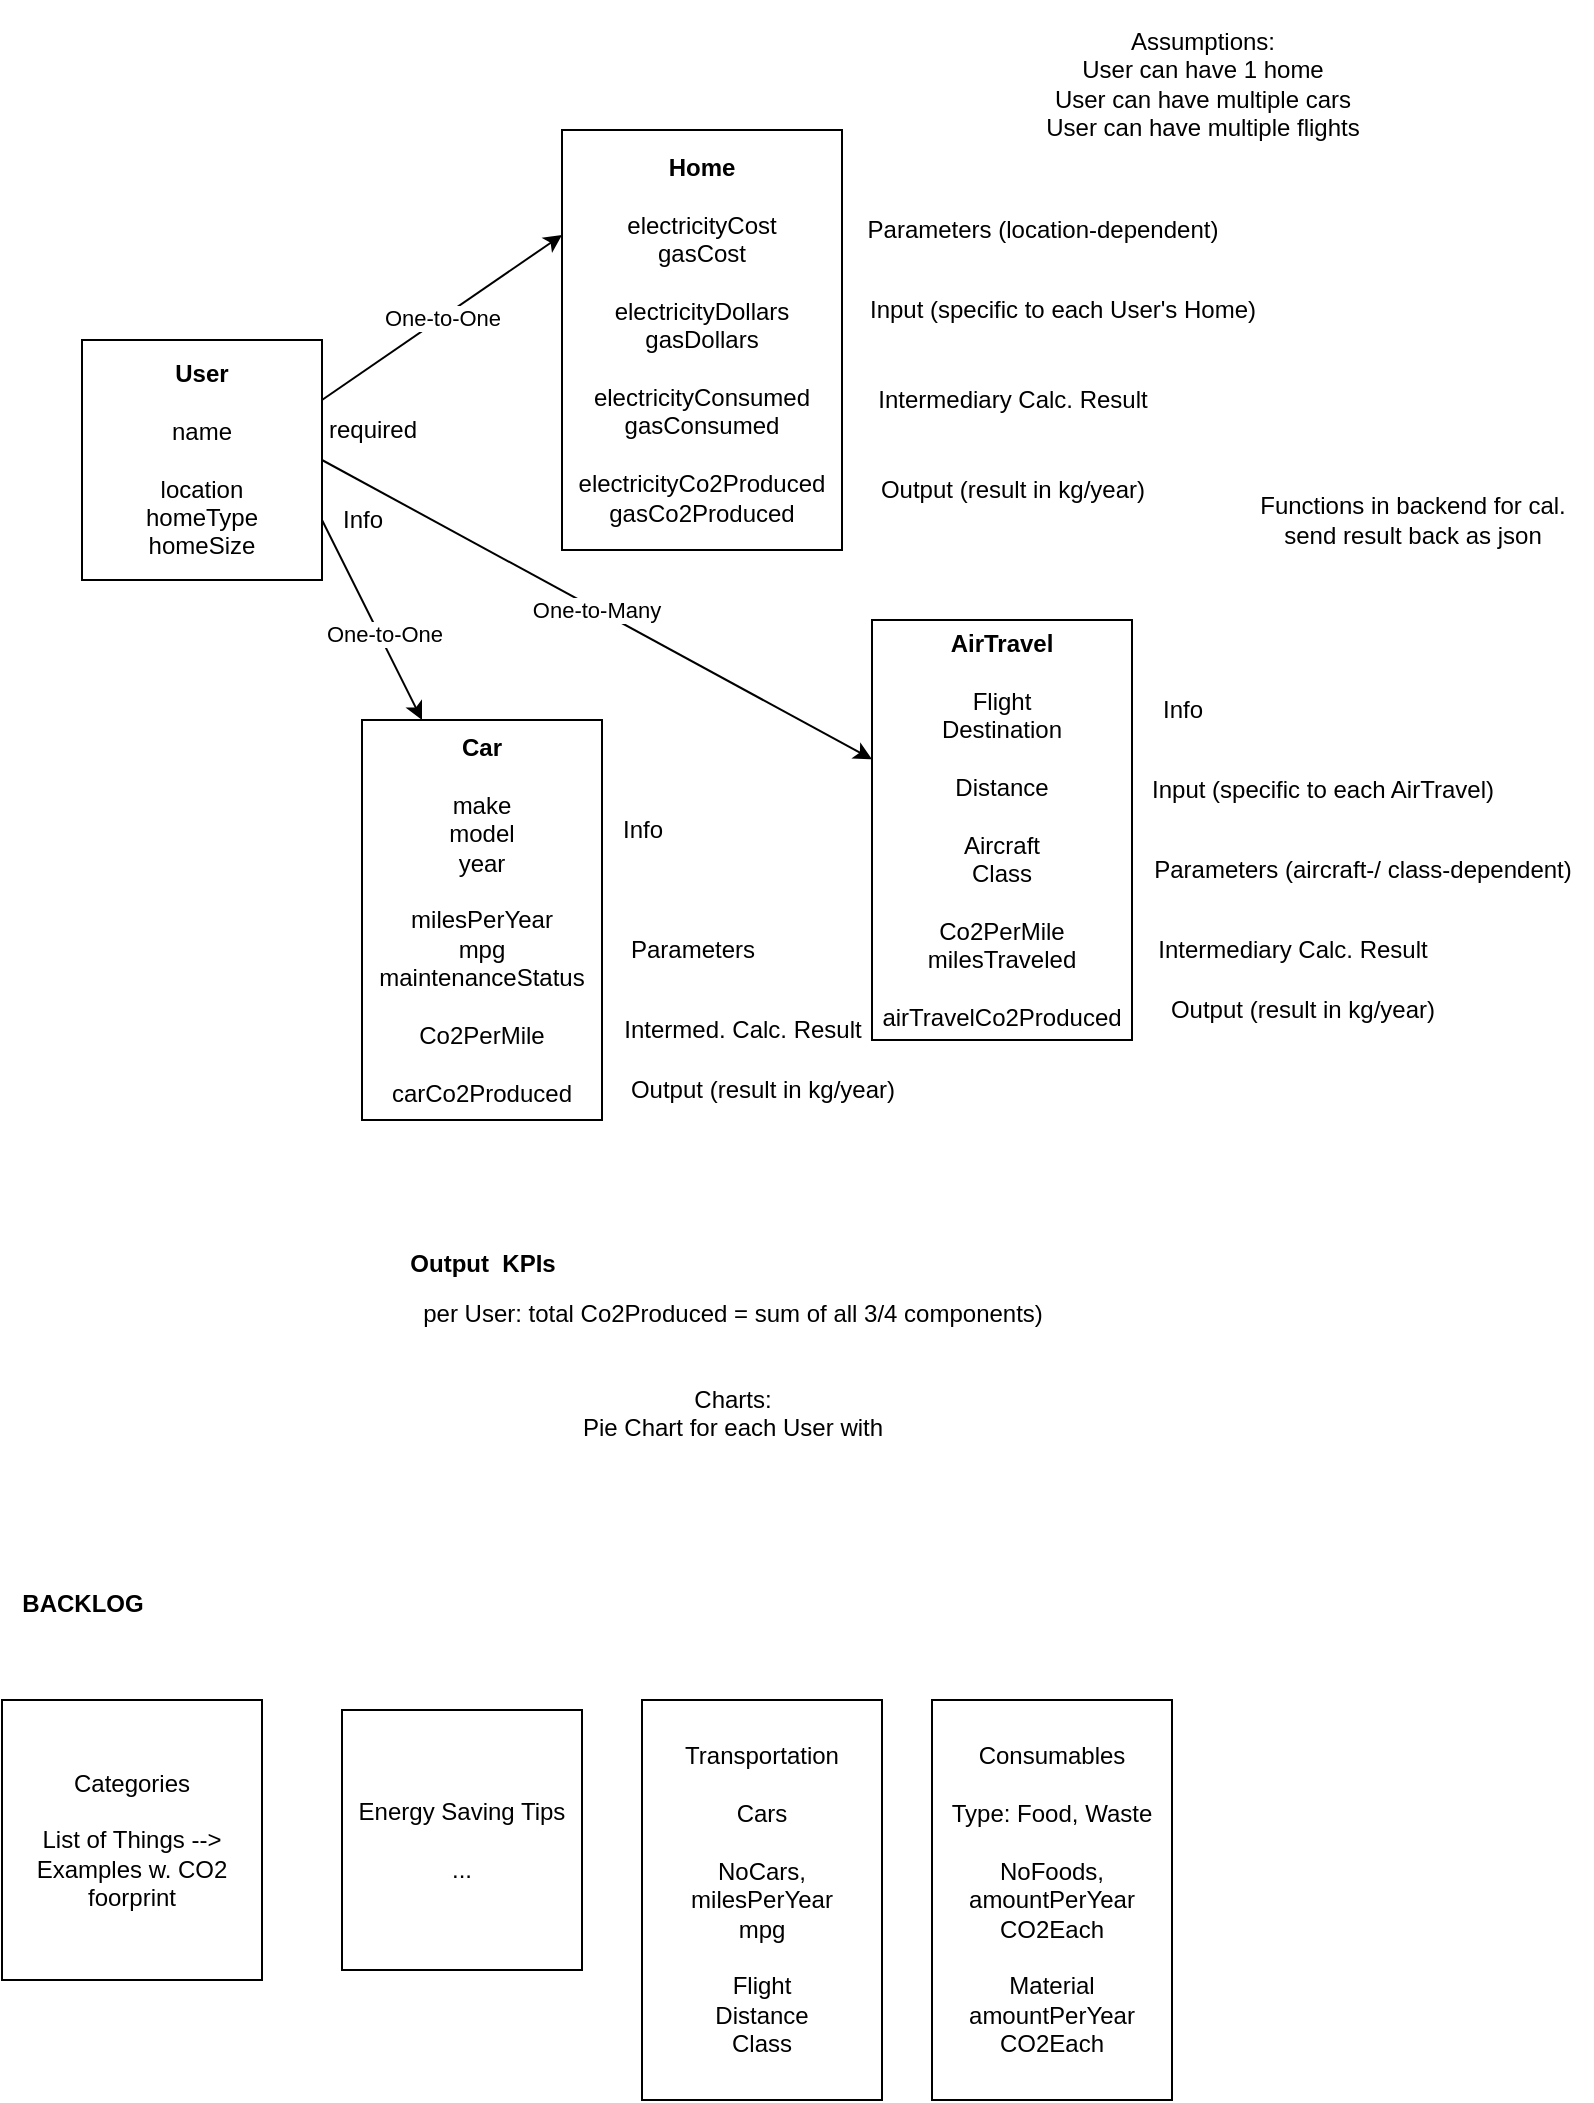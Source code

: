 <mxfile>
    <diagram id="IlFX4f9ja2N9C_9pvkQi" name="Page-1">
        <mxGraphModel dx="1001" dy="591" grid="1" gridSize="10" guides="1" tooltips="1" connect="1" arrows="1" fold="1" page="1" pageScale="1" pageWidth="850" pageHeight="1100" math="0" shadow="0">
            <root>
                <mxCell id="0"/>
                <mxCell id="1" parent="0"/>
                <mxCell id="9" value="One-to-One" style="edgeStyle=none;html=1;exitX=1;exitY=0.25;exitDx=0;exitDy=0;entryX=0;entryY=0.25;entryDx=0;entryDy=0;" parent="1" source="2" target="3" edge="1">
                    <mxGeometry relative="1" as="geometry"/>
                </mxCell>
                <mxCell id="10" value="One-to-Many" style="edgeStyle=none;html=1;exitX=1;exitY=0.5;exitDx=0;exitDy=0;" parent="1" source="2" target="13" edge="1">
                    <mxGeometry relative="1" as="geometry"/>
                </mxCell>
                <mxCell id="31" style="edgeStyle=none;html=1;exitX=1;exitY=0.75;exitDx=0;exitDy=0;entryX=0.25;entryY=0;entryDx=0;entryDy=0;" edge="1" parent="1" source="2" target="29">
                    <mxGeometry relative="1" as="geometry"/>
                </mxCell>
                <mxCell id="32" value="One-to-One" style="edgeLabel;html=1;align=center;verticalAlign=middle;resizable=0;points=[];" vertex="1" connectable="0" parent="31">
                    <mxGeometry x="0.137" y="1" relative="1" as="geometry">
                        <mxPoint x="1" as="offset"/>
                    </mxGeometry>
                </mxCell>
                <mxCell id="2" value="&lt;b&gt;User&lt;/b&gt;&lt;br&gt;&lt;br&gt;name&lt;br&gt;&lt;br&gt;location&lt;br&gt;homeType&lt;br&gt;homeSize" style="rounded=0;whiteSpace=wrap;html=1;" parent="1" vertex="1">
                    <mxGeometry x="90" y="170" width="120" height="120" as="geometry"/>
                </mxCell>
                <mxCell id="3" value="&lt;b&gt;Home&lt;/b&gt;&lt;br&gt;&lt;br&gt;electricityCost&lt;br&gt;gasCost&lt;br&gt;&lt;br&gt;electricityDollars&lt;br&gt;gasDollars&lt;br&gt;&lt;br&gt;electricityConsumed&lt;br&gt;gasConsumed&lt;br&gt;&lt;br&gt;electricityCo2Produced&lt;br&gt;gasCo2Produced" style="rounded=0;whiteSpace=wrap;html=1;" parent="1" vertex="1">
                    <mxGeometry x="330" y="65" width="140" height="210" as="geometry"/>
                </mxCell>
                <mxCell id="6" value="Categories&lt;br&gt;&lt;br&gt;List of Things --&amp;gt; Examples w. CO2 foorprint&lt;br&gt;" style="rounded=0;whiteSpace=wrap;html=1;" parent="1" vertex="1">
                    <mxGeometry x="50" y="850" width="130" height="140" as="geometry"/>
                </mxCell>
                <mxCell id="7" value="Transportation&lt;br&gt;&lt;br&gt;Cars&lt;br&gt;&lt;br&gt;NoCars, milesPerYear&lt;br&gt;mpg&lt;br&gt;&lt;br&gt;Flight&lt;br&gt;Distance&lt;br&gt;Class" style="rounded=0;whiteSpace=wrap;html=1;" parent="1" vertex="1">
                    <mxGeometry x="370" y="850" width="120" height="200" as="geometry"/>
                </mxCell>
                <mxCell id="8" value="Assumptions:&lt;br&gt;User can have 1 home&lt;br&gt;User can have multiple cars&lt;br&gt;User can have multiple flights&lt;br&gt;" style="text;html=1;align=center;verticalAlign=center;resizable=0;points=[];autosize=1;strokeColor=none;fillColor=none;" parent="1" vertex="1">
                    <mxGeometry x="560" width="180" height="70" as="geometry"/>
                </mxCell>
                <mxCell id="11" value="Consumables&lt;br&gt;&lt;br&gt;Type: Food, Waste&lt;br&gt;&lt;br&gt;NoFoods, amountPerYear&lt;br&gt;CO2Each&lt;br&gt;&lt;br&gt;Material&lt;br&gt;amountPerYear&lt;br&gt;CO2Each" style="rounded=0;whiteSpace=wrap;html=1;" parent="1" vertex="1">
                    <mxGeometry x="515" y="850" width="120" height="200" as="geometry"/>
                </mxCell>
                <mxCell id="12" value="Energy Saving Tips&lt;br&gt;&lt;br&gt;..." style="rounded=0;whiteSpace=wrap;html=1;" parent="1" vertex="1">
                    <mxGeometry x="220" y="855" width="120" height="130" as="geometry"/>
                </mxCell>
                <mxCell id="13" value="&lt;b&gt;AirTravel&lt;/b&gt;&lt;br&gt;&lt;br&gt;Flight&lt;br&gt;Destination&lt;br&gt;&lt;br&gt;Distance&lt;br&gt;&lt;br&gt;Aircraft&lt;br&gt;Class&lt;br&gt;&lt;br&gt;Co2PerMile&lt;br&gt;milesTraveled&lt;br&gt;&lt;br&gt;airTravelCo2Produced" style="rounded=0;whiteSpace=wrap;html=1;" parent="1" vertex="1">
                    <mxGeometry x="485" y="310" width="130" height="210" as="geometry"/>
                </mxCell>
                <mxCell id="14" value="Functions in backend for cal.&lt;br&gt;send result back as json&lt;br&gt;" style="text;html=1;align=center;verticalAlign=middle;resizable=0;points=[];autosize=1;strokeColor=none;fillColor=none;" parent="1" vertex="1">
                    <mxGeometry x="665" y="240" width="180" height="40" as="geometry"/>
                </mxCell>
                <mxCell id="15" value="Parameters (location-dependent)" style="text;html=1;align=center;verticalAlign=middle;resizable=0;points=[];autosize=1;strokeColor=none;fillColor=none;" vertex="1" parent="1">
                    <mxGeometry x="470" y="100" width="200" height="30" as="geometry"/>
                </mxCell>
                <mxCell id="16" value="Input (specific to each User's Home)" style="text;html=1;align=center;verticalAlign=middle;resizable=0;points=[];autosize=1;strokeColor=none;fillColor=none;" vertex="1" parent="1">
                    <mxGeometry x="470" y="140" width="220" height="30" as="geometry"/>
                </mxCell>
                <mxCell id="17" value="Intermediary Calc. Result" style="text;html=1;align=center;verticalAlign=middle;resizable=0;points=[];autosize=1;strokeColor=none;fillColor=none;" vertex="1" parent="1">
                    <mxGeometry x="475" y="185" width="160" height="30" as="geometry"/>
                </mxCell>
                <mxCell id="18" value="Output (result in kg/year)" style="text;html=1;align=center;verticalAlign=middle;resizable=0;points=[];autosize=1;strokeColor=none;fillColor=none;" vertex="1" parent="1">
                    <mxGeometry x="475" y="230" width="160" height="30" as="geometry"/>
                </mxCell>
                <mxCell id="19" value="required" style="text;html=1;align=center;verticalAlign=middle;resizable=0;points=[];autosize=1;strokeColor=none;fillColor=none;" vertex="1" parent="1">
                    <mxGeometry x="200" y="200" width="70" height="30" as="geometry"/>
                </mxCell>
                <mxCell id="20" value="Info" style="text;html=1;align=center;verticalAlign=middle;resizable=0;points=[];autosize=1;strokeColor=none;fillColor=none;" vertex="1" parent="1">
                    <mxGeometry x="210" y="245" width="40" height="30" as="geometry"/>
                </mxCell>
                <mxCell id="22" value="Info" style="text;html=1;align=center;verticalAlign=middle;resizable=0;points=[];autosize=1;strokeColor=none;fillColor=none;" vertex="1" parent="1">
                    <mxGeometry x="620" y="340" width="40" height="30" as="geometry"/>
                </mxCell>
                <mxCell id="23" value="Input (specific to each AirTravel)" style="text;html=1;align=center;verticalAlign=middle;resizable=0;points=[];autosize=1;strokeColor=none;fillColor=none;" vertex="1" parent="1">
                    <mxGeometry x="615" y="380" width="190" height="30" as="geometry"/>
                </mxCell>
                <mxCell id="25" value="Parameters (aircraft-/ class-dependent)" style="text;html=1;align=center;verticalAlign=middle;resizable=0;points=[];autosize=1;strokeColor=none;fillColor=none;" vertex="1" parent="1">
                    <mxGeometry x="615" y="420" width="230" height="30" as="geometry"/>
                </mxCell>
                <mxCell id="27" value="Intermediary Calc. Result" style="text;html=1;align=center;verticalAlign=middle;resizable=0;points=[];autosize=1;strokeColor=none;fillColor=none;" vertex="1" parent="1">
                    <mxGeometry x="615" y="460" width="160" height="30" as="geometry"/>
                </mxCell>
                <mxCell id="28" value="Output (result in kg/year)" style="text;html=1;align=center;verticalAlign=middle;resizable=0;points=[];autosize=1;strokeColor=none;fillColor=none;" vertex="1" parent="1">
                    <mxGeometry x="620" y="490" width="160" height="30" as="geometry"/>
                </mxCell>
                <mxCell id="29" value="&lt;b&gt;Car&lt;/b&gt;&lt;br&gt;&lt;br&gt;make&lt;br&gt;model&lt;br&gt;year&lt;br&gt;&lt;br&gt;milesPerYear&lt;br&gt;mpg&lt;br&gt;maintenanceStatus&lt;br&gt;&lt;br&gt;Co2PerMile&lt;br&gt;&lt;br&gt;carCo2Produced" style="rounded=0;whiteSpace=wrap;html=1;" vertex="1" parent="1">
                    <mxGeometry x="230" y="360" width="120" height="200" as="geometry"/>
                </mxCell>
                <mxCell id="33" value="Info" style="text;html=1;align=center;verticalAlign=middle;resizable=0;points=[];autosize=1;strokeColor=none;fillColor=none;" vertex="1" parent="1">
                    <mxGeometry x="350" y="400" width="40" height="30" as="geometry"/>
                </mxCell>
                <mxCell id="34" value="Parameters" style="text;html=1;align=center;verticalAlign=middle;resizable=0;points=[];autosize=1;strokeColor=none;fillColor=none;" vertex="1" parent="1">
                    <mxGeometry x="350" y="460" width="90" height="30" as="geometry"/>
                </mxCell>
                <mxCell id="35" value="Intermed. Calc. Result" style="text;html=1;align=center;verticalAlign=middle;resizable=0;points=[];autosize=1;strokeColor=none;fillColor=none;" vertex="1" parent="1">
                    <mxGeometry x="350" y="500" width="140" height="30" as="geometry"/>
                </mxCell>
                <mxCell id="36" value="Output (result in kg/year)" style="text;html=1;align=center;verticalAlign=middle;resizable=0;points=[];autosize=1;strokeColor=none;fillColor=none;" vertex="1" parent="1">
                    <mxGeometry x="350" y="530" width="160" height="30" as="geometry"/>
                </mxCell>
                <mxCell id="37" value="&lt;b&gt;BACKLOG&lt;/b&gt;" style="text;html=1;align=center;verticalAlign=center;resizable=0;points=[];autosize=1;strokeColor=none;fillColor=none;" vertex="1" parent="1">
                    <mxGeometry x="50" y="780" width="80" height="30" as="geometry"/>
                </mxCell>
                <mxCell id="38" value="&lt;b&gt;Output&amp;nbsp; KPIs&lt;/b&gt;" style="text;html=1;align=center;verticalAlign=center;resizable=0;points=[];autosize=1;strokeColor=none;fillColor=none;" vertex="1" parent="1">
                    <mxGeometry x="240" y="610" width="100" height="30" as="geometry"/>
                </mxCell>
                <mxCell id="39" value="per User: total Co2Produced = sum of all 3/4 components)&lt;br&gt;&lt;br&gt;&lt;br&gt;Charts:&lt;br&gt;Pie Chart for each User with" style="text;html=1;align=center;verticalAlign=middle;resizable=0;points=[];autosize=1;strokeColor=none;fillColor=none;" vertex="1" parent="1">
                    <mxGeometry x="250" y="640" width="330" height="90" as="geometry"/>
                </mxCell>
            </root>
        </mxGraphModel>
    </diagram>
</mxfile>